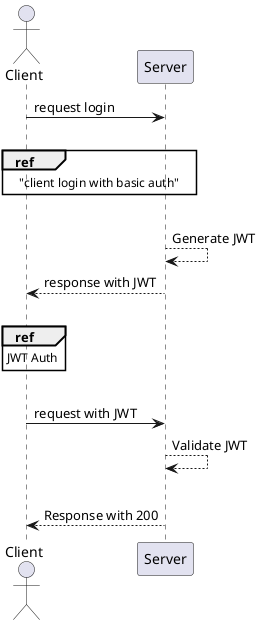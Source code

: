 @startuml
actor Client
participant Server
Client -> Server: request login
|||
ref over Server, Client : "client login with basic auth"
|||
Server --> Server : Generate JWT
Server --> Client : response with JWT
|||
ref over Client
  JWT Auth 
end ref
||| 
Client -> Server : request with JWT
Server --> Server : Validate JWT 
|||
Server --> Client : Response with 200
@enduml

